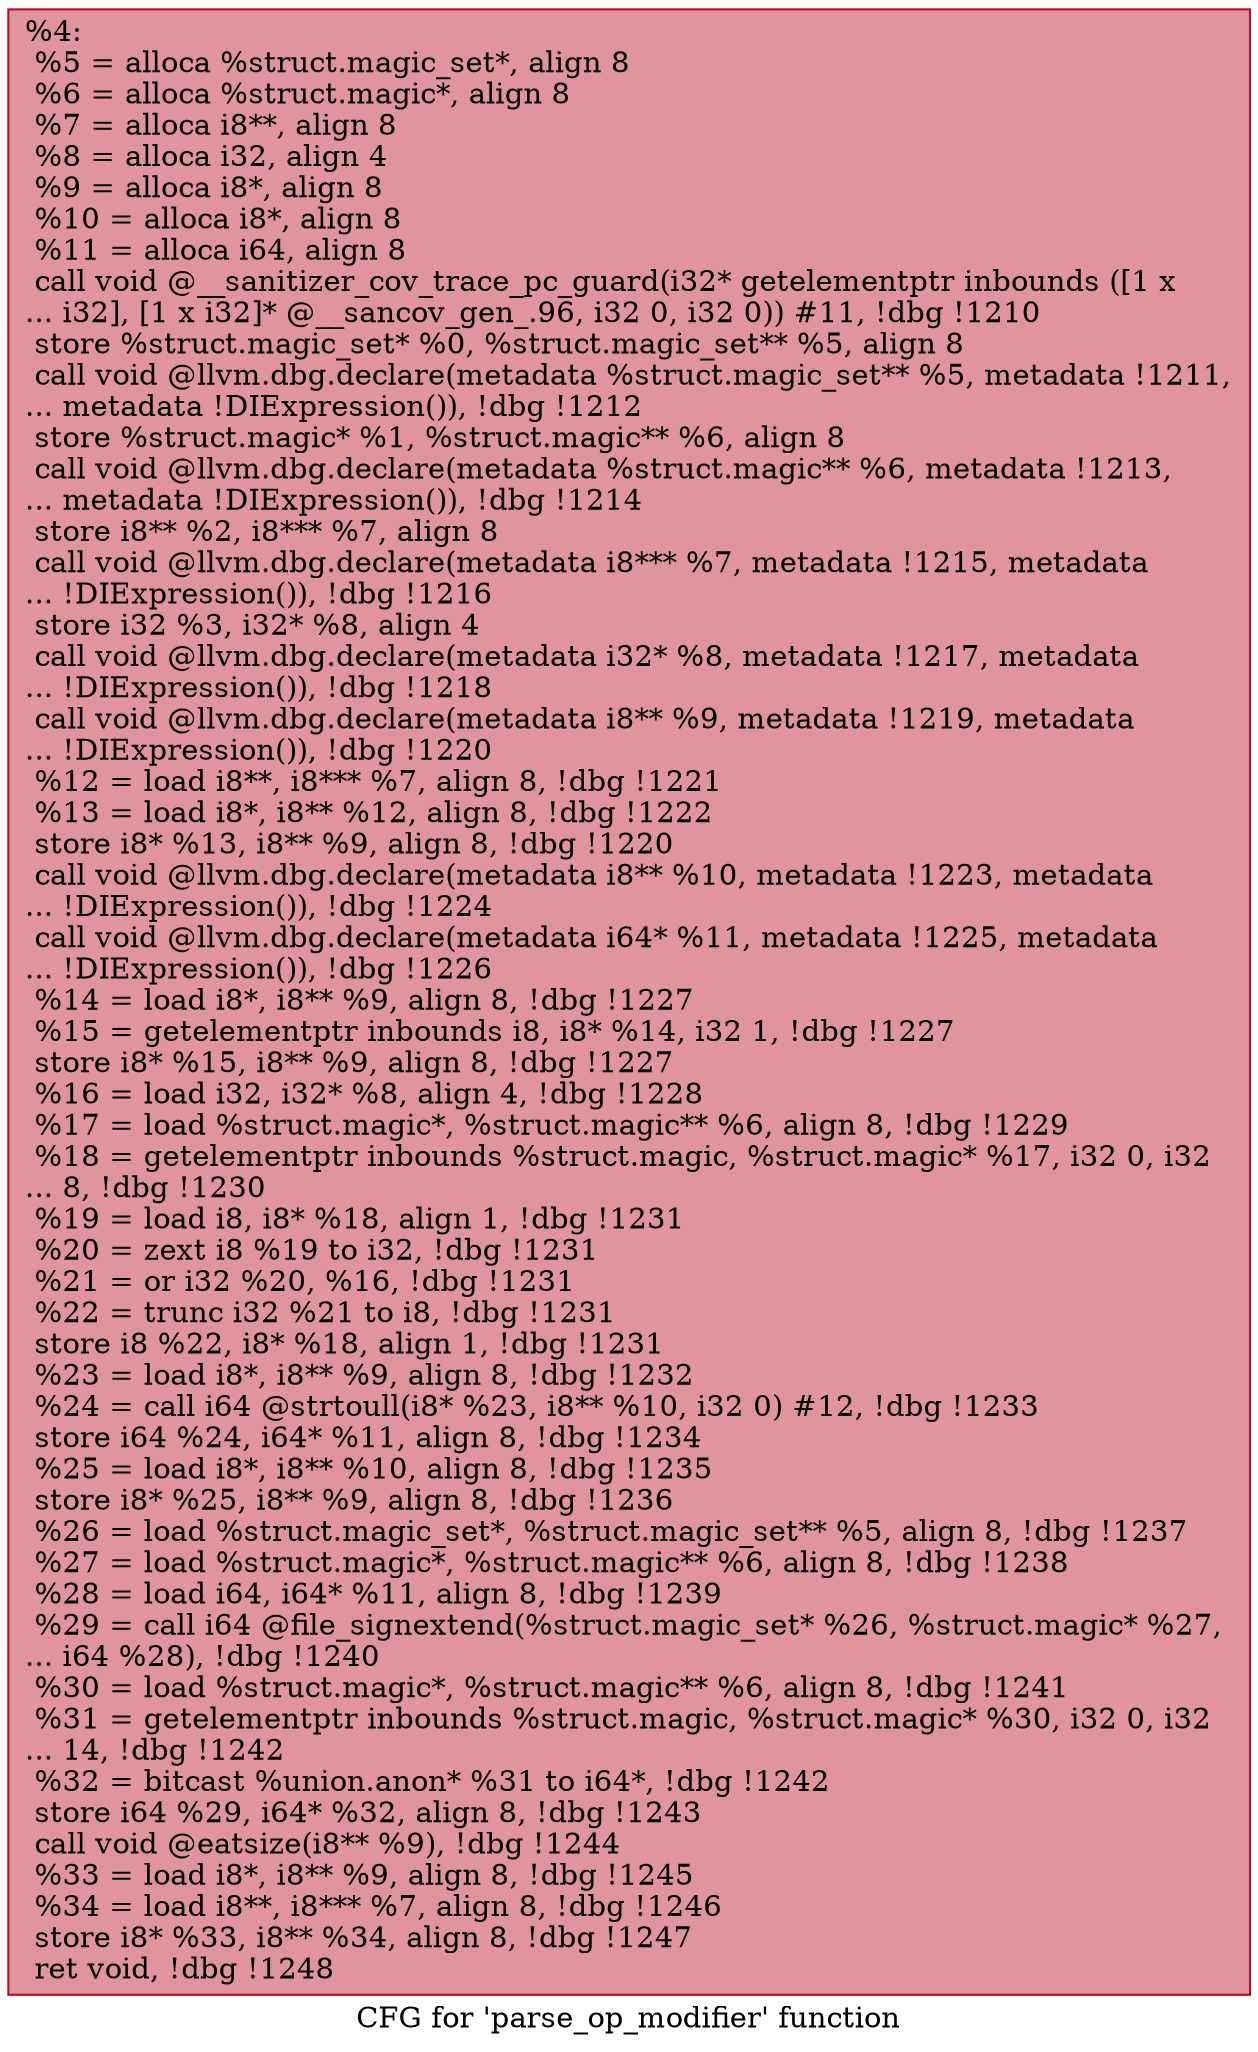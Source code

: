 digraph "CFG for 'parse_op_modifier' function" {
	label="CFG for 'parse_op_modifier' function";

	Node0x55555596a570 [shape=record,color="#b70d28ff", style=filled, fillcolor="#b70d2870",label="{%4:\l  %5 = alloca %struct.magic_set*, align 8\l  %6 = alloca %struct.magic*, align 8\l  %7 = alloca i8**, align 8\l  %8 = alloca i32, align 4\l  %9 = alloca i8*, align 8\l  %10 = alloca i8*, align 8\l  %11 = alloca i64, align 8\l  call void @__sanitizer_cov_trace_pc_guard(i32* getelementptr inbounds ([1 x\l... i32], [1 x i32]* @__sancov_gen_.96, i32 0, i32 0)) #11, !dbg !1210\l  store %struct.magic_set* %0, %struct.magic_set** %5, align 8\l  call void @llvm.dbg.declare(metadata %struct.magic_set** %5, metadata !1211,\l... metadata !DIExpression()), !dbg !1212\l  store %struct.magic* %1, %struct.magic** %6, align 8\l  call void @llvm.dbg.declare(metadata %struct.magic** %6, metadata !1213,\l... metadata !DIExpression()), !dbg !1214\l  store i8** %2, i8*** %7, align 8\l  call void @llvm.dbg.declare(metadata i8*** %7, metadata !1215, metadata\l... !DIExpression()), !dbg !1216\l  store i32 %3, i32* %8, align 4\l  call void @llvm.dbg.declare(metadata i32* %8, metadata !1217, metadata\l... !DIExpression()), !dbg !1218\l  call void @llvm.dbg.declare(metadata i8** %9, metadata !1219, metadata\l... !DIExpression()), !dbg !1220\l  %12 = load i8**, i8*** %7, align 8, !dbg !1221\l  %13 = load i8*, i8** %12, align 8, !dbg !1222\l  store i8* %13, i8** %9, align 8, !dbg !1220\l  call void @llvm.dbg.declare(metadata i8** %10, metadata !1223, metadata\l... !DIExpression()), !dbg !1224\l  call void @llvm.dbg.declare(metadata i64* %11, metadata !1225, metadata\l... !DIExpression()), !dbg !1226\l  %14 = load i8*, i8** %9, align 8, !dbg !1227\l  %15 = getelementptr inbounds i8, i8* %14, i32 1, !dbg !1227\l  store i8* %15, i8** %9, align 8, !dbg !1227\l  %16 = load i32, i32* %8, align 4, !dbg !1228\l  %17 = load %struct.magic*, %struct.magic** %6, align 8, !dbg !1229\l  %18 = getelementptr inbounds %struct.magic, %struct.magic* %17, i32 0, i32\l... 8, !dbg !1230\l  %19 = load i8, i8* %18, align 1, !dbg !1231\l  %20 = zext i8 %19 to i32, !dbg !1231\l  %21 = or i32 %20, %16, !dbg !1231\l  %22 = trunc i32 %21 to i8, !dbg !1231\l  store i8 %22, i8* %18, align 1, !dbg !1231\l  %23 = load i8*, i8** %9, align 8, !dbg !1232\l  %24 = call i64 @strtoull(i8* %23, i8** %10, i32 0) #12, !dbg !1233\l  store i64 %24, i64* %11, align 8, !dbg !1234\l  %25 = load i8*, i8** %10, align 8, !dbg !1235\l  store i8* %25, i8** %9, align 8, !dbg !1236\l  %26 = load %struct.magic_set*, %struct.magic_set** %5, align 8, !dbg !1237\l  %27 = load %struct.magic*, %struct.magic** %6, align 8, !dbg !1238\l  %28 = load i64, i64* %11, align 8, !dbg !1239\l  %29 = call i64 @file_signextend(%struct.magic_set* %26, %struct.magic* %27,\l... i64 %28), !dbg !1240\l  %30 = load %struct.magic*, %struct.magic** %6, align 8, !dbg !1241\l  %31 = getelementptr inbounds %struct.magic, %struct.magic* %30, i32 0, i32\l... 14, !dbg !1242\l  %32 = bitcast %union.anon* %31 to i64*, !dbg !1242\l  store i64 %29, i64* %32, align 8, !dbg !1243\l  call void @eatsize(i8** %9), !dbg !1244\l  %33 = load i8*, i8** %9, align 8, !dbg !1245\l  %34 = load i8**, i8*** %7, align 8, !dbg !1246\l  store i8* %33, i8** %34, align 8, !dbg !1247\l  ret void, !dbg !1248\l}"];
}
